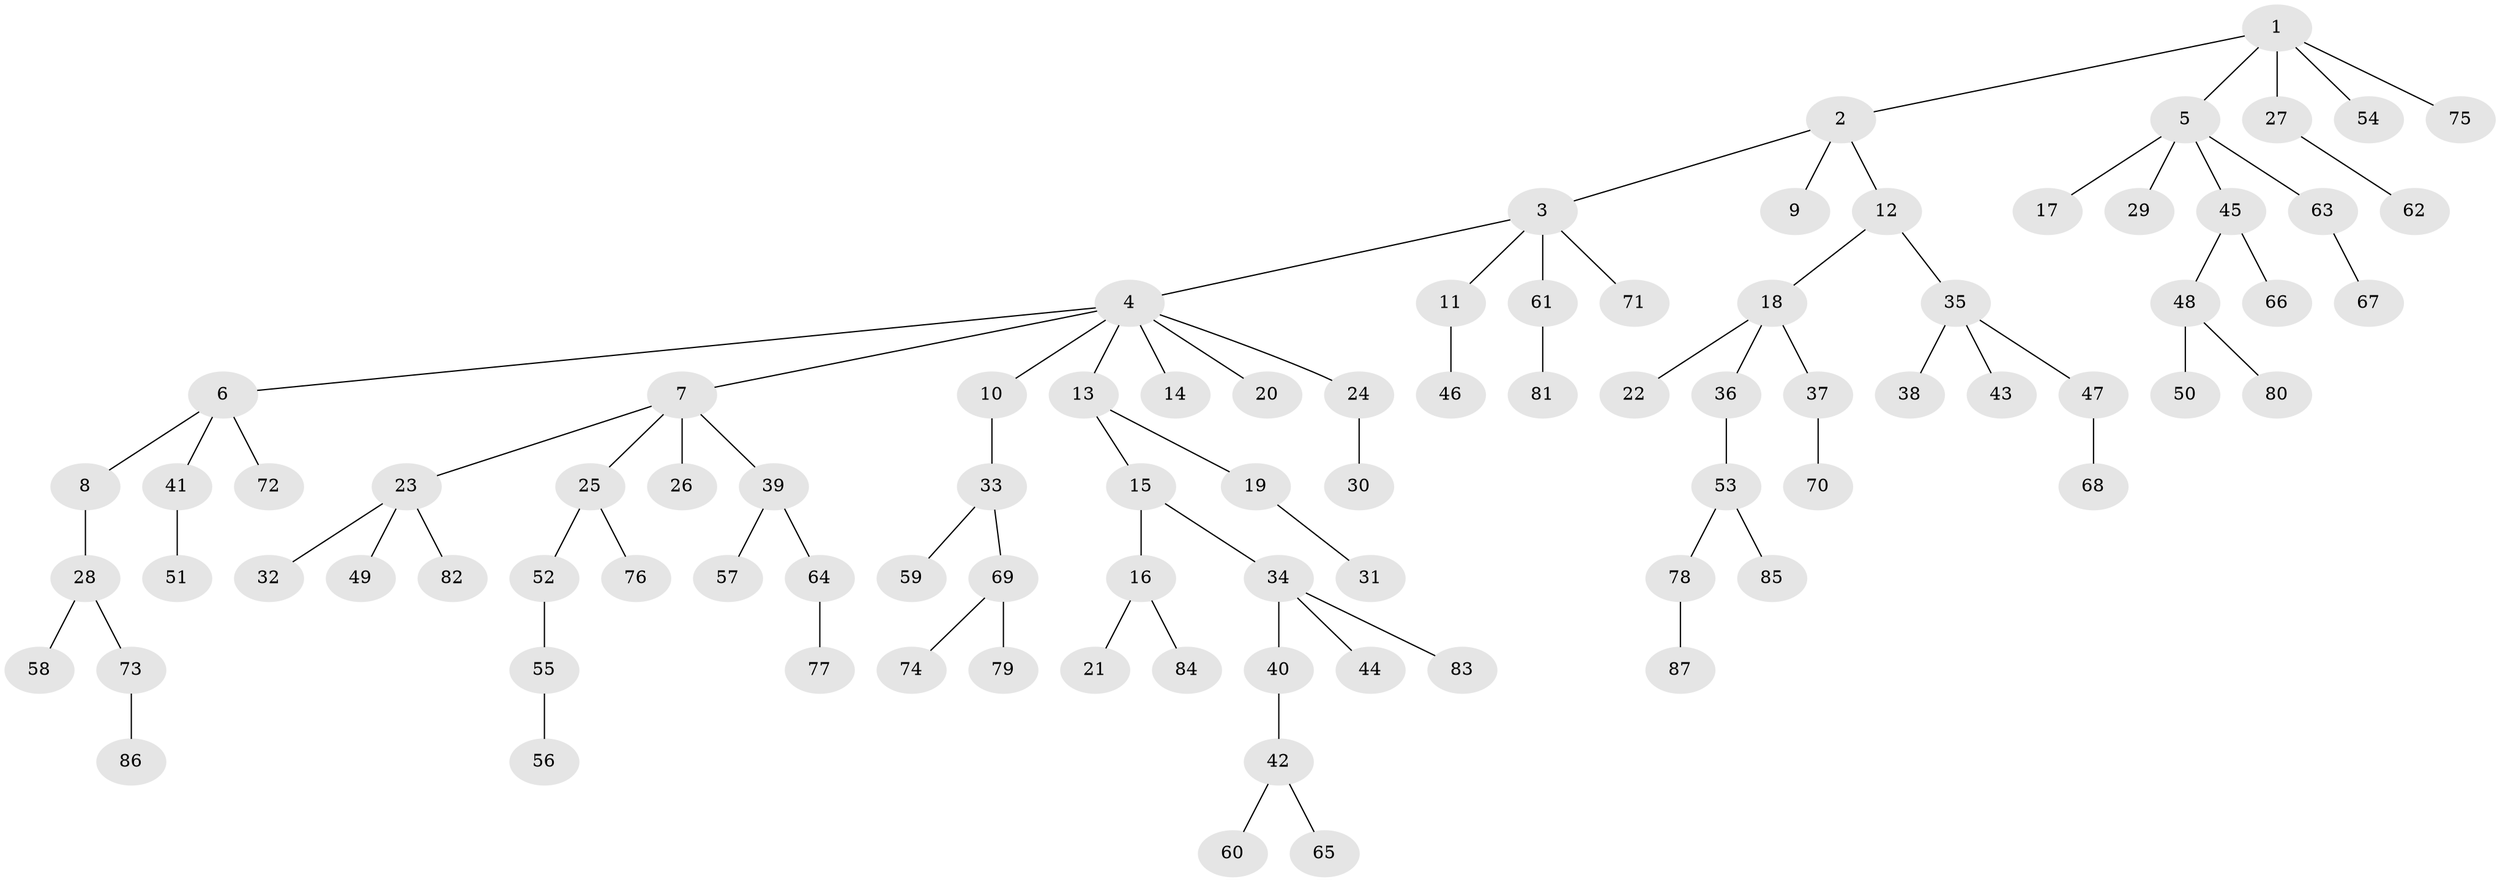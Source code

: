 // Generated by graph-tools (version 1.1) at 2025/26/03/09/25 03:26:29]
// undirected, 87 vertices, 86 edges
graph export_dot {
graph [start="1"]
  node [color=gray90,style=filled];
  1;
  2;
  3;
  4;
  5;
  6;
  7;
  8;
  9;
  10;
  11;
  12;
  13;
  14;
  15;
  16;
  17;
  18;
  19;
  20;
  21;
  22;
  23;
  24;
  25;
  26;
  27;
  28;
  29;
  30;
  31;
  32;
  33;
  34;
  35;
  36;
  37;
  38;
  39;
  40;
  41;
  42;
  43;
  44;
  45;
  46;
  47;
  48;
  49;
  50;
  51;
  52;
  53;
  54;
  55;
  56;
  57;
  58;
  59;
  60;
  61;
  62;
  63;
  64;
  65;
  66;
  67;
  68;
  69;
  70;
  71;
  72;
  73;
  74;
  75;
  76;
  77;
  78;
  79;
  80;
  81;
  82;
  83;
  84;
  85;
  86;
  87;
  1 -- 2;
  1 -- 5;
  1 -- 27;
  1 -- 54;
  1 -- 75;
  2 -- 3;
  2 -- 9;
  2 -- 12;
  3 -- 4;
  3 -- 11;
  3 -- 61;
  3 -- 71;
  4 -- 6;
  4 -- 7;
  4 -- 10;
  4 -- 13;
  4 -- 14;
  4 -- 20;
  4 -- 24;
  5 -- 17;
  5 -- 29;
  5 -- 45;
  5 -- 63;
  6 -- 8;
  6 -- 41;
  6 -- 72;
  7 -- 23;
  7 -- 25;
  7 -- 26;
  7 -- 39;
  8 -- 28;
  10 -- 33;
  11 -- 46;
  12 -- 18;
  12 -- 35;
  13 -- 15;
  13 -- 19;
  15 -- 16;
  15 -- 34;
  16 -- 21;
  16 -- 84;
  18 -- 22;
  18 -- 36;
  18 -- 37;
  19 -- 31;
  23 -- 32;
  23 -- 49;
  23 -- 82;
  24 -- 30;
  25 -- 52;
  25 -- 76;
  27 -- 62;
  28 -- 58;
  28 -- 73;
  33 -- 59;
  33 -- 69;
  34 -- 40;
  34 -- 44;
  34 -- 83;
  35 -- 38;
  35 -- 43;
  35 -- 47;
  36 -- 53;
  37 -- 70;
  39 -- 57;
  39 -- 64;
  40 -- 42;
  41 -- 51;
  42 -- 60;
  42 -- 65;
  45 -- 48;
  45 -- 66;
  47 -- 68;
  48 -- 50;
  48 -- 80;
  52 -- 55;
  53 -- 78;
  53 -- 85;
  55 -- 56;
  61 -- 81;
  63 -- 67;
  64 -- 77;
  69 -- 74;
  69 -- 79;
  73 -- 86;
  78 -- 87;
}

